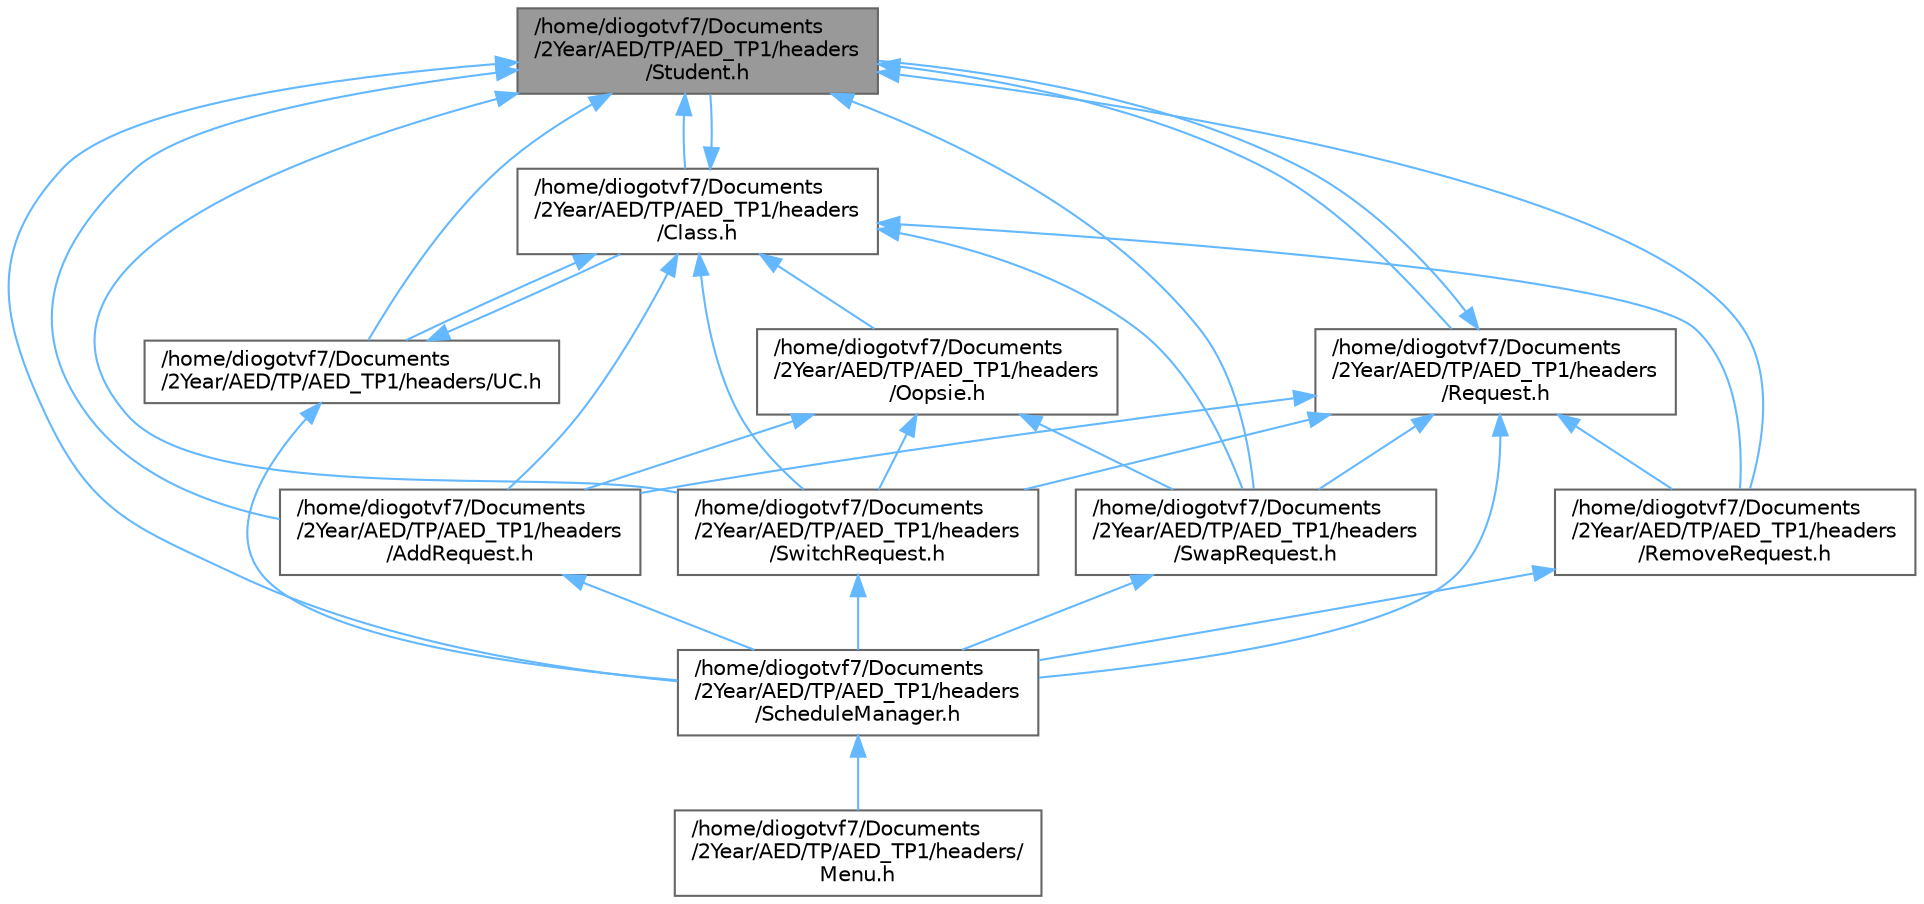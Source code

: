 digraph "/home/diogotvf7/Documents/2Year/AED/TP/AED_TP1/headers/Student.h"
{
 // LATEX_PDF_SIZE
  bgcolor="transparent";
  edge [fontname=Helvetica,fontsize=10,labelfontname=Helvetica,labelfontsize=10];
  node [fontname=Helvetica,fontsize=10,shape=box,height=0.2,width=0.4];
  Node1 [label="/home/diogotvf7/Documents\l/2Year/AED/TP/AED_TP1/headers\l/Student.h",height=0.2,width=0.4,color="gray40", fillcolor="grey60", style="filled", fontcolor="black",tooltip=" "];
  Node1 -> Node2 [dir="back",color="steelblue1",style="solid"];
  Node2 [label="/home/diogotvf7/Documents\l/2Year/AED/TP/AED_TP1/headers\l/AddRequest.h",height=0.2,width=0.4,color="grey40", fillcolor="white", style="filled",URL="$_add_request_8h.html",tooltip=" "];
  Node2 -> Node3 [dir="back",color="steelblue1",style="solid"];
  Node3 [label="/home/diogotvf7/Documents\l/2Year/AED/TP/AED_TP1/headers\l/ScheduleManager.h",height=0.2,width=0.4,color="grey40", fillcolor="white", style="filled",URL="$_schedule_manager_8h.html",tooltip=" "];
  Node3 -> Node4 [dir="back",color="steelblue1",style="solid"];
  Node4 [label="/home/diogotvf7/Documents\l/2Year/AED/TP/AED_TP1/headers/\lMenu.h",height=0.2,width=0.4,color="grey40", fillcolor="white", style="filled",URL="$_menu_8h.html",tooltip=" "];
  Node1 -> Node5 [dir="back",color="steelblue1",style="solid"];
  Node5 [label="/home/diogotvf7/Documents\l/2Year/AED/TP/AED_TP1/headers\l/Class.h",height=0.2,width=0.4,color="grey40", fillcolor="white", style="filled",URL="$_class_8h.html",tooltip=" "];
  Node5 -> Node2 [dir="back",color="steelblue1",style="solid"];
  Node5 -> Node6 [dir="back",color="steelblue1",style="solid"];
  Node6 [label="/home/diogotvf7/Documents\l/2Year/AED/TP/AED_TP1/headers\l/Oopsie.h",height=0.2,width=0.4,color="grey40", fillcolor="white", style="filled",URL="$_oopsie_8h.html",tooltip=" "];
  Node6 -> Node2 [dir="back",color="steelblue1",style="solid"];
  Node6 -> Node7 [dir="back",color="steelblue1",style="solid"];
  Node7 [label="/home/diogotvf7/Documents\l/2Year/AED/TP/AED_TP1/headers\l/SwapRequest.h",height=0.2,width=0.4,color="grey40", fillcolor="white", style="filled",URL="$_swap_request_8h.html",tooltip=" "];
  Node7 -> Node3 [dir="back",color="steelblue1",style="solid"];
  Node6 -> Node8 [dir="back",color="steelblue1",style="solid"];
  Node8 [label="/home/diogotvf7/Documents\l/2Year/AED/TP/AED_TP1/headers\l/SwitchRequest.h",height=0.2,width=0.4,color="grey40", fillcolor="white", style="filled",URL="$_switch_request_8h.html",tooltip=" "];
  Node8 -> Node3 [dir="back",color="steelblue1",style="solid"];
  Node5 -> Node9 [dir="back",color="steelblue1",style="solid"];
  Node9 [label="/home/diogotvf7/Documents\l/2Year/AED/TP/AED_TP1/headers\l/RemoveRequest.h",height=0.2,width=0.4,color="grey40", fillcolor="white", style="filled",URL="$_remove_request_8h.html",tooltip=" "];
  Node9 -> Node3 [dir="back",color="steelblue1",style="solid"];
  Node5 -> Node1 [dir="back",color="steelblue1",style="solid"];
  Node5 -> Node7 [dir="back",color="steelblue1",style="solid"];
  Node5 -> Node8 [dir="back",color="steelblue1",style="solid"];
  Node5 -> Node10 [dir="back",color="steelblue1",style="solid"];
  Node10 [label="/home/diogotvf7/Documents\l/2Year/AED/TP/AED_TP1/headers/UC.h",height=0.2,width=0.4,color="grey40", fillcolor="white", style="filled",URL="$_u_c_8h.html",tooltip=" "];
  Node10 -> Node5 [dir="back",color="steelblue1",style="solid"];
  Node10 -> Node3 [dir="back",color="steelblue1",style="solid"];
  Node1 -> Node9 [dir="back",color="steelblue1",style="solid"];
  Node1 -> Node11 [dir="back",color="steelblue1",style="solid"];
  Node11 [label="/home/diogotvf7/Documents\l/2Year/AED/TP/AED_TP1/headers\l/Request.h",height=0.2,width=0.4,color="grey40", fillcolor="white", style="filled",URL="$_request_8h.html",tooltip=" "];
  Node11 -> Node2 [dir="back",color="steelblue1",style="solid"];
  Node11 -> Node9 [dir="back",color="steelblue1",style="solid"];
  Node11 -> Node3 [dir="back",color="steelblue1",style="solid"];
  Node11 -> Node1 [dir="back",color="steelblue1",style="solid"];
  Node11 -> Node7 [dir="back",color="steelblue1",style="solid"];
  Node11 -> Node8 [dir="back",color="steelblue1",style="solid"];
  Node1 -> Node3 [dir="back",color="steelblue1",style="solid"];
  Node1 -> Node7 [dir="back",color="steelblue1",style="solid"];
  Node1 -> Node8 [dir="back",color="steelblue1",style="solid"];
  Node1 -> Node10 [dir="back",color="steelblue1",style="solid"];
}
